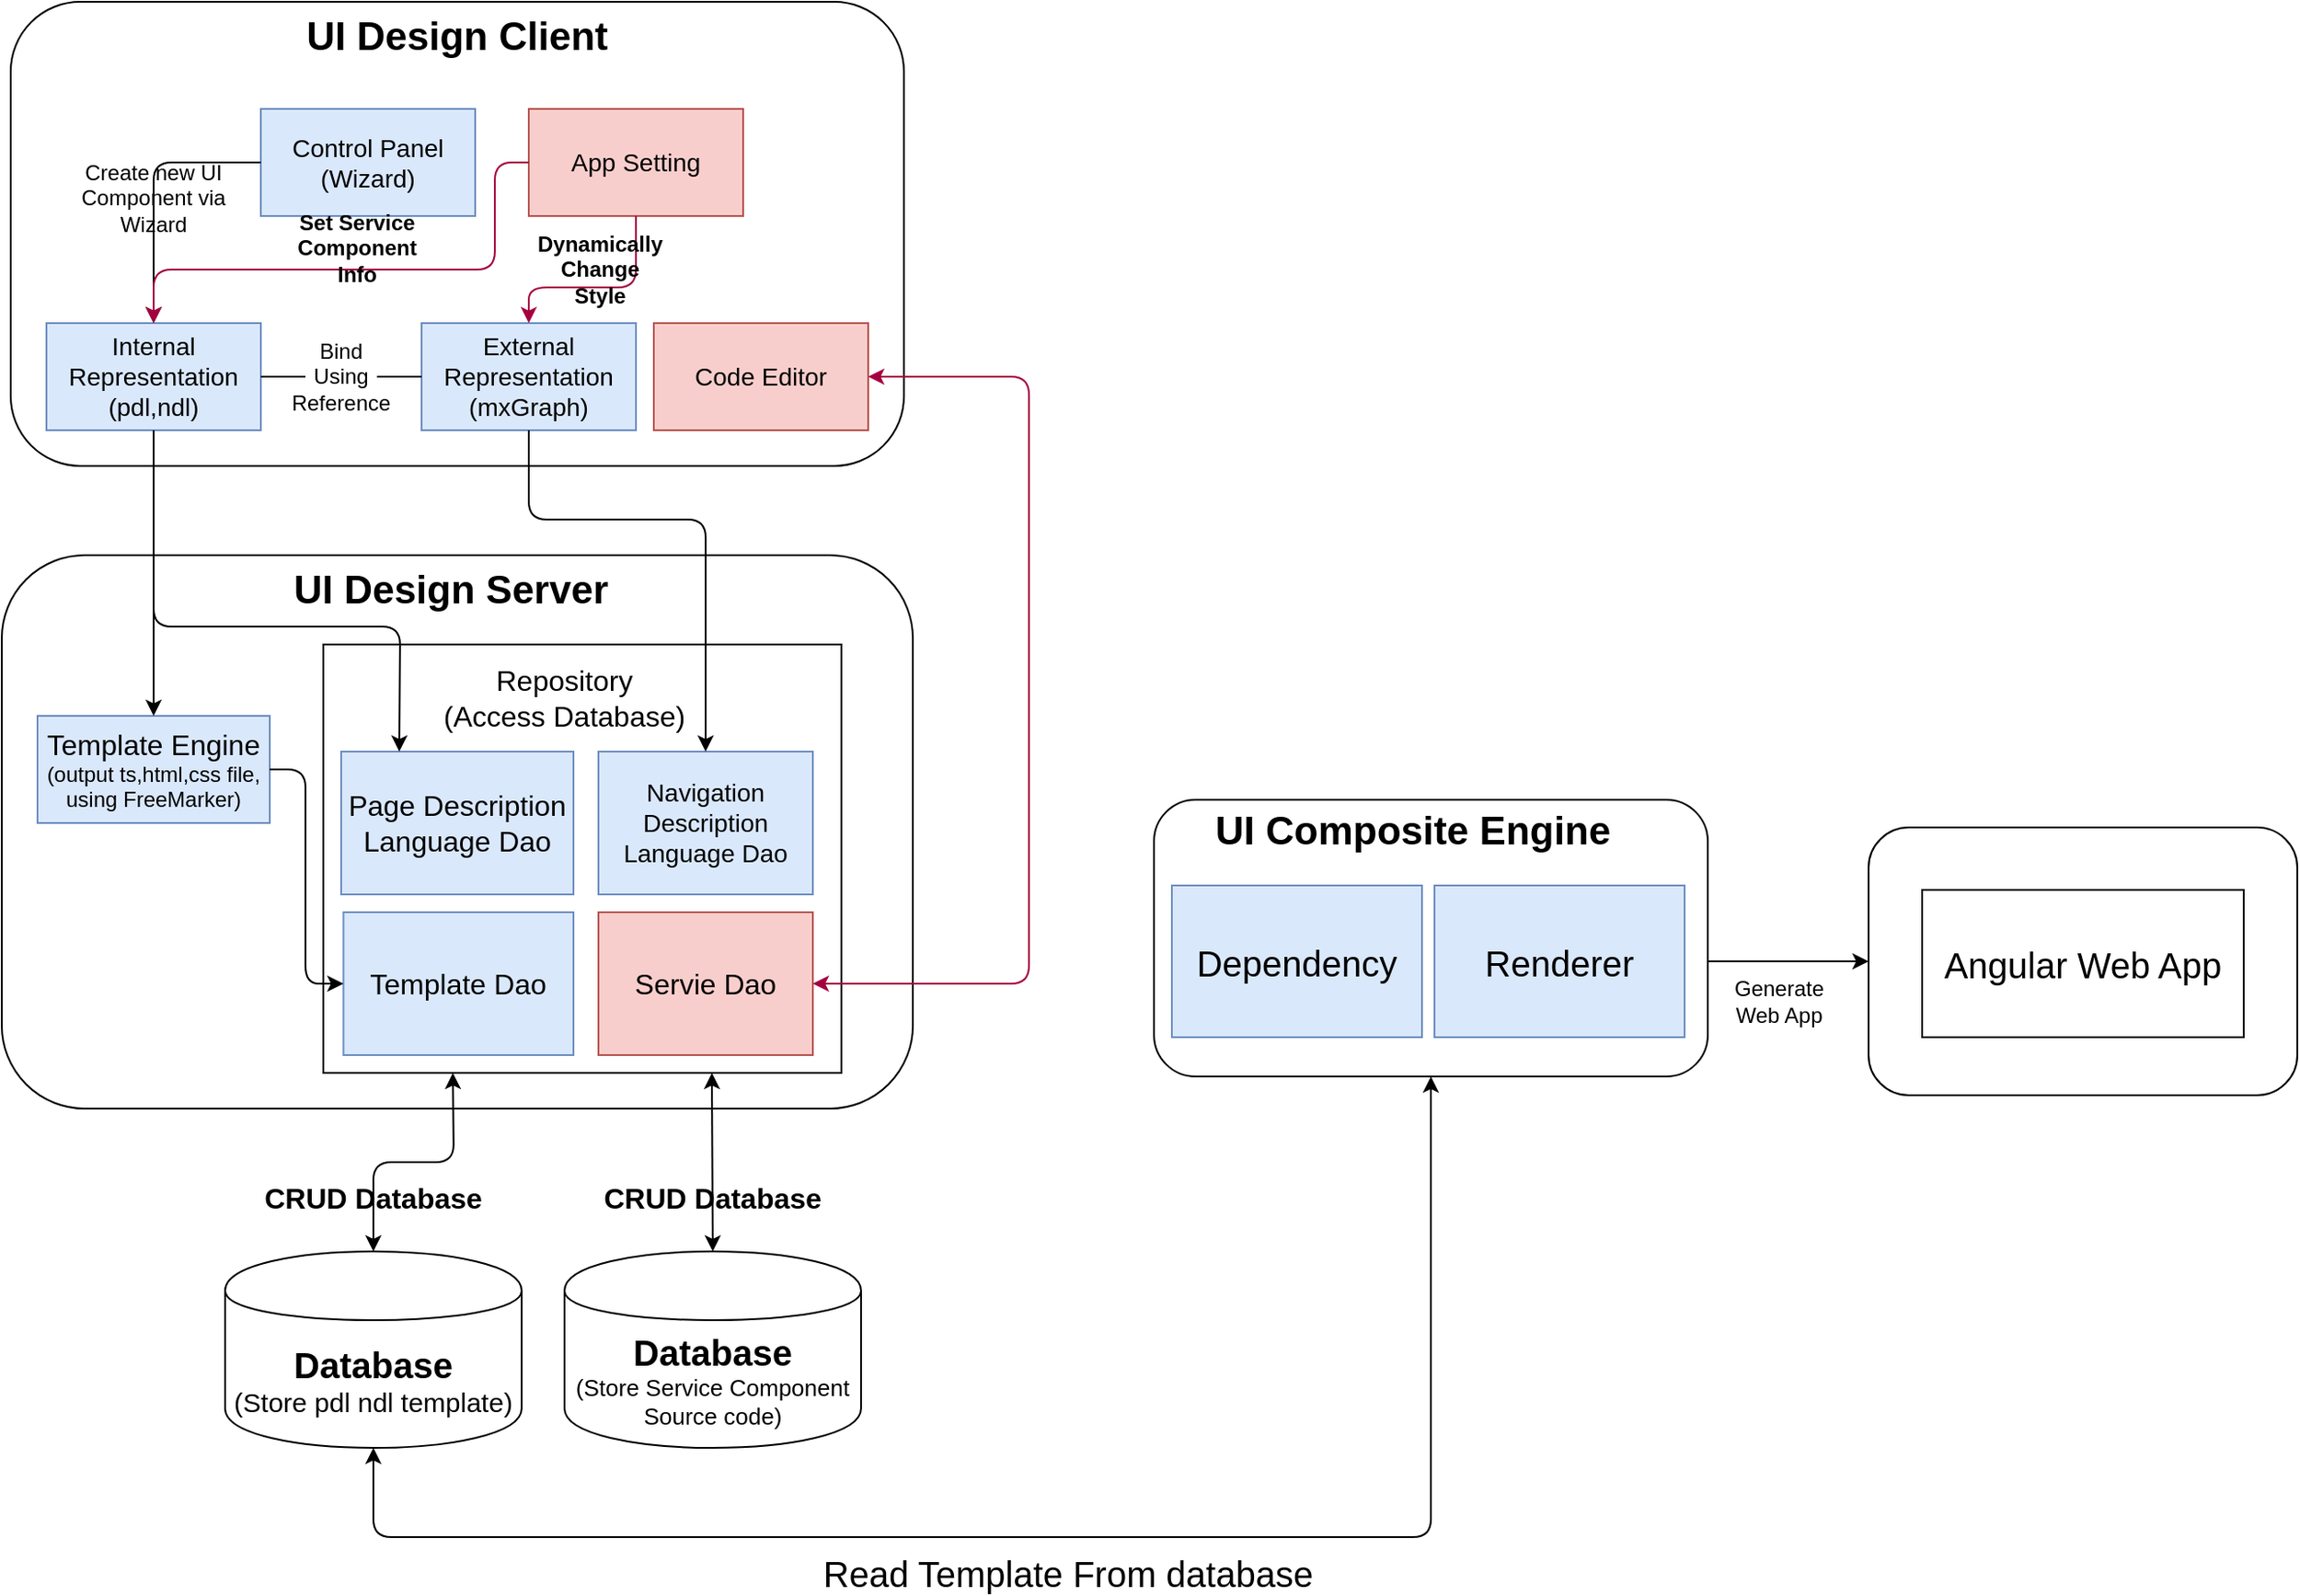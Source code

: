 <mxfile version="13.1.3">
    <diagram id="6hGFLwfOUW9BJ-s0fimq" name="Page-1">
        <mxGraphModel dx="1506" dy="743" grid="0" gridSize="10" guides="0" tooltips="1" connect="1" arrows="1" fold="1" page="1" pageScale="1" pageWidth="827" pageHeight="1169" math="0" shadow="0">
            <root>
                <mxCell id="0"/>
                <mxCell id="1" parent="0"/>
                <mxCell id="29" value="" style="group;fontStyle=1" parent="1" vertex="1" connectable="0">
                    <mxGeometry x="30" y="60" width="500" height="260" as="geometry"/>
                </mxCell>
                <mxCell id="2" value="" style="rounded=1;whiteSpace=wrap;html=1;" parent="29" vertex="1">
                    <mxGeometry width="500" height="260" as="geometry"/>
                </mxCell>
                <mxCell id="3" value="&lt;font style=&quot;font-size: 22px&quot;&gt;&lt;b&gt;UI Design Client&lt;/b&gt;&lt;/font&gt;" style="text;html=1;strokeColor=none;fillColor=none;align=center;verticalAlign=middle;whiteSpace=wrap;rounded=0;" parent="29" vertex="1">
                    <mxGeometry x="160" y="10" width="180" height="20" as="geometry"/>
                </mxCell>
                <mxCell id="4" value="&lt;font style=&quot;font-size: 14px&quot;&gt;Code Editor&lt;/font&gt;" style="rounded=0;whiteSpace=wrap;html=1;fillColor=#f8cecc;strokeColor=#b85450;" parent="29" vertex="1">
                    <mxGeometry x="360" y="180" width="120" height="60" as="geometry"/>
                </mxCell>
                <mxCell id="5" value="&lt;font style=&quot;font-size: 14px&quot;&gt;External Representation (mxGraph)&lt;/font&gt;" style="rounded=0;whiteSpace=wrap;html=1;fillColor=#dae8fc;strokeColor=#6c8ebf;" parent="29" vertex="1">
                    <mxGeometry x="230" y="180" width="120" height="60" as="geometry"/>
                </mxCell>
                <mxCell id="6" value="&lt;font style=&quot;font-size: 14px&quot;&gt;Internal Representation (pdl,ndl)&lt;/font&gt;" style="rounded=0;whiteSpace=wrap;html=1;fillColor=#dae8fc;strokeColor=#6c8ebf;" parent="29" vertex="1">
                    <mxGeometry x="20" y="180" width="120" height="60" as="geometry"/>
                </mxCell>
                <mxCell id="7" value="" style="endArrow=none;html=1;exitX=1;exitY=0.5;exitDx=0;exitDy=0;entryX=0;entryY=0.5;entryDx=0;entryDy=0;" parent="29" source="8" target="5" edge="1">
                    <mxGeometry width="50" height="50" relative="1" as="geometry">
                        <mxPoint x="470" y="230" as="sourcePoint"/>
                        <mxPoint x="520" y="180" as="targetPoint"/>
                    </mxGeometry>
                </mxCell>
                <mxCell id="8" value="Bind Using Reference" style="text;html=1;strokeColor=none;fillColor=none;align=center;verticalAlign=middle;whiteSpace=wrap;rounded=0;" parent="29" vertex="1">
                    <mxGeometry x="165" y="200" width="40" height="20" as="geometry"/>
                </mxCell>
                <mxCell id="9" value="" style="endArrow=none;html=1;exitX=1;exitY=0.5;exitDx=0;exitDy=0;entryX=0;entryY=0.5;entryDx=0;entryDy=0;" parent="29" source="6" target="8" edge="1">
                    <mxGeometry width="50" height="50" relative="1" as="geometry">
                        <mxPoint x="220" y="130" as="sourcePoint"/>
                        <mxPoint x="280" y="130" as="targetPoint"/>
                    </mxGeometry>
                </mxCell>
                <mxCell id="10" value="&lt;font style=&quot;font-size: 14px&quot;&gt;Control Panel (Wizard)&lt;/font&gt;" style="rounded=0;whiteSpace=wrap;html=1;fillColor=#dae8fc;strokeColor=#6c8ebf;" parent="29" vertex="1">
                    <mxGeometry x="140" y="60" width="120" height="60" as="geometry"/>
                </mxCell>
                <mxCell id="15" value="" style="endArrow=classic;html=1;exitX=0;exitY=0.5;exitDx=0;exitDy=0;entryX=0.5;entryY=0;entryDx=0;entryDy=0;" parent="29" source="10" target="6" edge="1">
                    <mxGeometry width="50" height="50" relative="1" as="geometry">
                        <mxPoint x="450" y="310" as="sourcePoint"/>
                        <mxPoint x="500" y="260" as="targetPoint"/>
                        <Array as="points">
                            <mxPoint x="80" y="90"/>
                        </Array>
                    </mxGeometry>
                </mxCell>
                <mxCell id="16" value="Create new UI Component via Wizard" style="text;html=1;strokeColor=none;fillColor=none;align=center;verticalAlign=middle;whiteSpace=wrap;rounded=0;" parent="29" vertex="1">
                    <mxGeometry x="30" y="100" width="100" height="20" as="geometry"/>
                </mxCell>
                <mxCell id="18" value="&lt;font style=&quot;font-size: 14px&quot;&gt;App Setting&lt;/font&gt;" style="rounded=0;whiteSpace=wrap;html=1;fillColor=#f8cecc;strokeColor=#b85450;" parent="29" vertex="1">
                    <mxGeometry x="290" y="60" width="120" height="60" as="geometry"/>
                </mxCell>
                <mxCell id="19" value="" style="endArrow=classic;html=1;entryX=0.5;entryY=0;entryDx=0;entryDy=0;exitX=0.5;exitY=1;exitDx=0;exitDy=0;fillColor=#d80073;strokeColor=#A50040;" parent="29" source="18" target="5" edge="1">
                    <mxGeometry width="50" height="50" relative="1" as="geometry">
                        <mxPoint x="400" y="150" as="sourcePoint"/>
                        <mxPoint x="500" y="260" as="targetPoint"/>
                        <Array as="points">
                            <mxPoint x="350" y="160"/>
                            <mxPoint x="290" y="160"/>
                        </Array>
                    </mxGeometry>
                </mxCell>
                <mxCell id="22" value="Dynamically Change Style" style="text;html=1;strokeColor=none;fillColor=none;align=center;verticalAlign=middle;whiteSpace=wrap;rounded=0;fontStyle=1" parent="29" vertex="1">
                    <mxGeometry x="310" y="140" width="40" height="20" as="geometry"/>
                </mxCell>
                <mxCell id="90" value="" style="endArrow=classic;html=1;exitX=0;exitY=0.5;exitDx=0;exitDy=0;entryX=0.5;entryY=0;entryDx=0;entryDy=0;fillColor=#d80073;strokeColor=#A50040;" edge="1" parent="29" source="18" target="6">
                    <mxGeometry width="50" height="50" relative="1" as="geometry">
                        <mxPoint x="535" y="388" as="sourcePoint"/>
                        <mxPoint x="585" y="338" as="targetPoint"/>
                        <Array as="points">
                            <mxPoint x="271" y="90"/>
                            <mxPoint x="271" y="150"/>
                            <mxPoint x="80" y="150"/>
                        </Array>
                    </mxGeometry>
                </mxCell>
                <mxCell id="91" value="Set Service Component Info" style="text;html=1;strokeColor=none;fillColor=none;align=center;verticalAlign=middle;whiteSpace=wrap;rounded=0;fontStyle=1" vertex="1" parent="29">
                    <mxGeometry x="174" y="128" width="40" height="20" as="geometry"/>
                </mxCell>
                <mxCell id="48" value="&lt;font&gt;&lt;b style=&quot;font-size: 20px&quot;&gt;Database&lt;/b&gt;&lt;br&gt;&lt;font style=&quot;font-size: 15px&quot;&gt;(Store pdl ndl template)&lt;/font&gt;&lt;br&gt;&lt;/font&gt;" style="shape=cylinder;whiteSpace=wrap;html=1;boundedLbl=1;backgroundOutline=1;" parent="1" vertex="1">
                    <mxGeometry x="150" y="760" width="166" height="110" as="geometry"/>
                </mxCell>
                <mxCell id="58" value="&lt;font style=&quot;font-size: 16px&quot;&gt;&lt;b&gt;CRUD Database&lt;/b&gt;&lt;/font&gt;" style="text;html=1;strokeColor=none;fillColor=none;align=center;verticalAlign=middle;whiteSpace=wrap;rounded=0;" parent="1" vertex="1">
                    <mxGeometry x="165" y="720" width="136" height="20" as="geometry"/>
                </mxCell>
                <mxCell id="60" value="" style="group" parent="1" vertex="1" connectable="0">
                    <mxGeometry x="25" y="370" width="510" height="310" as="geometry"/>
                </mxCell>
                <mxCell id="23" value="" style="rounded=1;whiteSpace=wrap;html=1;" parent="60" vertex="1">
                    <mxGeometry width="510" height="310" as="geometry"/>
                </mxCell>
                <mxCell id="24" value="&lt;font size=&quot;1&quot;&gt;&lt;b style=&quot;font-size: 22px&quot;&gt;UI Design Server&lt;/b&gt;&lt;/font&gt;" style="text;html=1;strokeColor=none;fillColor=none;align=center;verticalAlign=middle;whiteSpace=wrap;rounded=0;" parent="60" vertex="1">
                    <mxGeometry x="160" y="10" width="182.5" height="20" as="geometry"/>
                </mxCell>
                <mxCell id="45" value="&lt;font&gt;&lt;span style=&quot;font-size: 16px&quot;&gt;Template Engine&lt;/span&gt;&lt;br&gt;&lt;font style=&quot;font-size: 12px&quot;&gt;(output ts,html,css file,&lt;br&gt;using FreeMarker)&lt;/font&gt;&lt;br&gt;&lt;/font&gt;" style="rounded=0;whiteSpace=wrap;html=1;fillColor=#dae8fc;strokeColor=#6c8ebf;" parent="60" vertex="1">
                    <mxGeometry x="20" y="90" width="130" height="60" as="geometry"/>
                </mxCell>
                <mxCell id="47" value="&lt;span style=&quot;font-size: 16px&quot;&gt;&lt;br&gt;&lt;/span&gt;" style="rounded=0;whiteSpace=wrap;html=1;" parent="60" vertex="1">
                    <mxGeometry x="180" y="50" width="290" height="240" as="geometry"/>
                </mxCell>
                <mxCell id="49" value="&lt;span style=&quot;font-size: 16px&quot;&gt;Repository&lt;/span&gt;&lt;br style=&quot;font-size: 16px&quot;&gt;&lt;span style=&quot;font-size: 16px&quot;&gt;(Access Database)&lt;/span&gt;" style="text;html=1;strokeColor=none;fillColor=none;align=center;verticalAlign=middle;whiteSpace=wrap;rounded=0;" parent="60" vertex="1">
                    <mxGeometry x="235" y="70" width="160" height="20" as="geometry"/>
                </mxCell>
                <mxCell id="50" value="&lt;font style=&quot;font-size: 16px&quot;&gt;Page Description Language Dao&lt;/font&gt;" style="rounded=0;whiteSpace=wrap;html=1;fillColor=#dae8fc;strokeColor=#6c8ebf;" parent="60" vertex="1">
                    <mxGeometry x="190" y="110" width="130" height="80" as="geometry"/>
                </mxCell>
                <mxCell id="51" value="&lt;font style=&quot;font-size: 14px&quot;&gt;Navigation Description Language Dao&lt;/font&gt;" style="rounded=0;whiteSpace=wrap;html=1;fillColor=#dae8fc;strokeColor=#6c8ebf;" parent="60" vertex="1">
                    <mxGeometry x="334" y="110" width="120" height="80" as="geometry"/>
                </mxCell>
                <mxCell id="52" value="&lt;font style=&quot;font-size: 16px&quot;&gt;Template Dao&lt;/font&gt;" style="rounded=0;whiteSpace=wrap;html=1;fillColor=#dae8fc;strokeColor=#6c8ebf;" parent="60" vertex="1">
                    <mxGeometry x="191.25" y="200" width="128.75" height="80" as="geometry"/>
                </mxCell>
                <mxCell id="53" value="" style="endArrow=classic;html=1;exitX=1;exitY=0.5;exitDx=0;exitDy=0;entryX=0;entryY=0.5;entryDx=0;entryDy=0;" parent="60" source="45" target="52" edge="1">
                    <mxGeometry width="50" height="50" relative="1" as="geometry">
                        <mxPoint x="220" y="130" as="sourcePoint"/>
                        <mxPoint x="270" y="80" as="targetPoint"/>
                        <Array as="points">
                            <mxPoint x="170" y="120"/>
                            <mxPoint x="170" y="240"/>
                        </Array>
                    </mxGeometry>
                </mxCell>
                <mxCell id="55" value="&lt;span style=&quot;font-size: 16px&quot;&gt;Servie Dao&lt;/span&gt;" style="rounded=0;whiteSpace=wrap;html=1;fillColor=#f8cecc;strokeColor=#b85450;" parent="60" vertex="1">
                    <mxGeometry x="334" y="200" width="120" height="80" as="geometry"/>
                </mxCell>
                <mxCell id="64" value="" style="endArrow=classic;html=1;exitX=0.5;exitY=1;exitDx=0;exitDy=0;entryX=0.5;entryY=0;entryDx=0;entryDy=0;" parent="1" source="6" target="45" edge="1">
                    <mxGeometry width="50" height="50" relative="1" as="geometry">
                        <mxPoint x="300" y="410" as="sourcePoint"/>
                        <mxPoint x="350" y="360" as="targetPoint"/>
                    </mxGeometry>
                </mxCell>
                <mxCell id="67" value="" style="endArrow=classic;html=1;exitX=0.5;exitY=1;exitDx=0;exitDy=0;entryX=0.25;entryY=0;entryDx=0;entryDy=0;" parent="1" source="6" target="50" edge="1">
                    <mxGeometry width="50" height="50" relative="1" as="geometry">
                        <mxPoint x="300" y="460" as="sourcePoint"/>
                        <mxPoint x="350" y="410" as="targetPoint"/>
                        <Array as="points">
                            <mxPoint x="110" y="410"/>
                            <mxPoint x="248" y="410"/>
                        </Array>
                    </mxGeometry>
                </mxCell>
                <mxCell id="68" value="" style="endArrow=classic;html=1;exitX=0.5;exitY=1;exitDx=0;exitDy=0;entryX=0.5;entryY=0;entryDx=0;entryDy=0;" parent="1" source="5" target="51" edge="1">
                    <mxGeometry width="50" height="50" relative="1" as="geometry">
                        <mxPoint x="300" y="460" as="sourcePoint"/>
                        <mxPoint x="350" y="410" as="targetPoint"/>
                        <Array as="points">
                            <mxPoint x="320" y="350"/>
                            <mxPoint x="419" y="350"/>
                        </Array>
                    </mxGeometry>
                </mxCell>
                <mxCell id="69" value="" style="endArrow=classic;startArrow=classic;html=1;exitX=1;exitY=0.5;exitDx=0;exitDy=0;entryX=1;entryY=0.5;entryDx=0;entryDy=0;fillColor=#d80073;strokeColor=#A50040;" parent="1" source="55" target="4" edge="1">
                    <mxGeometry width="50" height="50" relative="1" as="geometry">
                        <mxPoint x="640" y="450" as="sourcePoint"/>
                        <mxPoint x="690" y="400" as="targetPoint"/>
                        <Array as="points">
                            <mxPoint x="600" y="610"/>
                            <mxPoint x="600" y="270"/>
                        </Array>
                    </mxGeometry>
                </mxCell>
                <mxCell id="70" value="&lt;font&gt;&lt;span style=&quot;font-weight: bold ; font-size: 20px&quot;&gt;Database&lt;/span&gt;&lt;br&gt;&lt;font style=&quot;font-size: 13px&quot;&gt;(Store Service Component Source code)&lt;/font&gt;&lt;br&gt;&lt;/font&gt;" style="shape=cylinder;whiteSpace=wrap;html=1;boundedLbl=1;backgroundOutline=1;" parent="1" vertex="1">
                    <mxGeometry x="340" y="760" width="166" height="110" as="geometry"/>
                </mxCell>
                <mxCell id="71" value="" style="endArrow=classic;startArrow=classic;html=1;entryX=0.25;entryY=1;entryDx=0;entryDy=0;exitX=0.5;exitY=0;exitDx=0;exitDy=0;" parent="1" source="48" target="47" edge="1">
                    <mxGeometry width="50" height="50" relative="1" as="geometry">
                        <mxPoint x="520" y="460" as="sourcePoint"/>
                        <mxPoint x="570" y="410" as="targetPoint"/>
                        <Array as="points">
                            <mxPoint x="233" y="710"/>
                            <mxPoint x="278" y="710"/>
                        </Array>
                    </mxGeometry>
                </mxCell>
                <mxCell id="73" value="" style="endArrow=classic;startArrow=classic;html=1;entryX=0.75;entryY=1;entryDx=0;entryDy=0;exitX=0.5;exitY=0;exitDx=0;exitDy=0;" parent="1" source="70" target="47" edge="1">
                    <mxGeometry width="50" height="50" relative="1" as="geometry">
                        <mxPoint x="520" y="870" as="sourcePoint"/>
                        <mxPoint x="570" y="820" as="targetPoint"/>
                    </mxGeometry>
                </mxCell>
                <mxCell id="74" value="&lt;font style=&quot;font-size: 16px&quot;&gt;&lt;b&gt;CRUD Database&lt;/b&gt;&lt;/font&gt;" style="text;html=1;strokeColor=none;fillColor=none;align=center;verticalAlign=middle;whiteSpace=wrap;rounded=0;" parent="1" vertex="1">
                    <mxGeometry x="355" y="720" width="136" height="20" as="geometry"/>
                </mxCell>
                <mxCell id="78" value="" style="endArrow=classic;startArrow=classic;html=1;exitX=0.5;exitY=1;exitDx=0;exitDy=0;entryX=0.5;entryY=1;entryDx=0;entryDy=0;" parent="1" source="48" target="75" edge="1">
                    <mxGeometry width="50" height="50" relative="1" as="geometry">
                        <mxPoint x="520" y="560" as="sourcePoint"/>
                        <mxPoint x="570" y="510" as="targetPoint"/>
                        <Array as="points">
                            <mxPoint x="233" y="920"/>
                            <mxPoint x="825" y="920"/>
                        </Array>
                    </mxGeometry>
                </mxCell>
                <mxCell id="83" value="" style="endArrow=classic;html=1;exitX=1;exitY=0.5;exitDx=0;exitDy=0;entryX=0;entryY=0.5;entryDx=0;entryDy=0;" parent="1" source="79" target="81" edge="1">
                    <mxGeometry width="50" height="50" relative="1" as="geometry">
                        <mxPoint x="720" y="640" as="sourcePoint"/>
                        <mxPoint x="770" y="590" as="targetPoint"/>
                    </mxGeometry>
                </mxCell>
                <mxCell id="85" value="Generate Web App" style="text;html=1;strokeColor=none;fillColor=none;align=center;verticalAlign=middle;whiteSpace=wrap;rounded=0;" parent="1" vertex="1">
                    <mxGeometry x="1000" y="610" width="40" height="20" as="geometry"/>
                </mxCell>
                <mxCell id="87" value="&lt;font style=&quot;font-size: 20px&quot;&gt;Read Template From database&lt;/font&gt;" style="text;html=1;strokeColor=none;fillColor=none;align=center;verticalAlign=middle;whiteSpace=wrap;rounded=0;" parent="1" vertex="1">
                    <mxGeometry x="470" y="930" width="304" height="20" as="geometry"/>
                </mxCell>
                <mxCell id="88" value="" style="group" parent="1" vertex="1" connectable="0">
                    <mxGeometry x="1070" y="522.5" width="240" height="150" as="geometry"/>
                </mxCell>
                <mxCell id="81" value="" style="rounded=1;whiteSpace=wrap;html=1;" parent="88" vertex="1">
                    <mxGeometry width="240" height="150" as="geometry"/>
                </mxCell>
                <mxCell id="84" value="&lt;font style=&quot;font-size: 20px&quot;&gt;Angular Web App&lt;/font&gt;" style="rounded=0;whiteSpace=wrap;html=1;" parent="88" vertex="1">
                    <mxGeometry x="30" y="35" width="180" height="82.5" as="geometry"/>
                </mxCell>
                <mxCell id="89" value="" style="group" parent="1" vertex="1" connectable="0">
                    <mxGeometry x="670" y="507" width="310" height="155" as="geometry"/>
                </mxCell>
                <mxCell id="75" value="" style="rounded=1;whiteSpace=wrap;html=1;" parent="89" vertex="1">
                    <mxGeometry width="310" height="155" as="geometry"/>
                </mxCell>
                <mxCell id="76" value="&lt;font size=&quot;1&quot;&gt;&lt;b style=&quot;font-size: 22px&quot;&gt;UI Composite Engine&lt;/b&gt;&lt;/font&gt;" style="text;html=1;strokeColor=none;fillColor=none;align=center;verticalAlign=middle;whiteSpace=wrap;rounded=0;" parent="89" vertex="1">
                    <mxGeometry x="25" y="15.5" width="240" height="5" as="geometry"/>
                </mxCell>
                <mxCell id="79" value="&lt;span style=&quot;font-size: 20px&quot;&gt;Renderer&lt;/span&gt;" style="rounded=0;whiteSpace=wrap;html=1;fillColor=#dae8fc;strokeColor=#6c8ebf;" parent="89" vertex="1">
                    <mxGeometry x="157" y="48" width="140" height="85" as="geometry"/>
                </mxCell>
                <mxCell id="80" value="&lt;span style=&quot;font-size: 20px&quot;&gt;Dependency&lt;/span&gt;" style="rounded=0;whiteSpace=wrap;html=1;fillColor=#dae8fc;strokeColor=#6c8ebf;" parent="89" vertex="1">
                    <mxGeometry x="10" y="48" width="140" height="85" as="geometry"/>
                </mxCell>
            </root>
        </mxGraphModel>
    </diagram>
</mxfile>